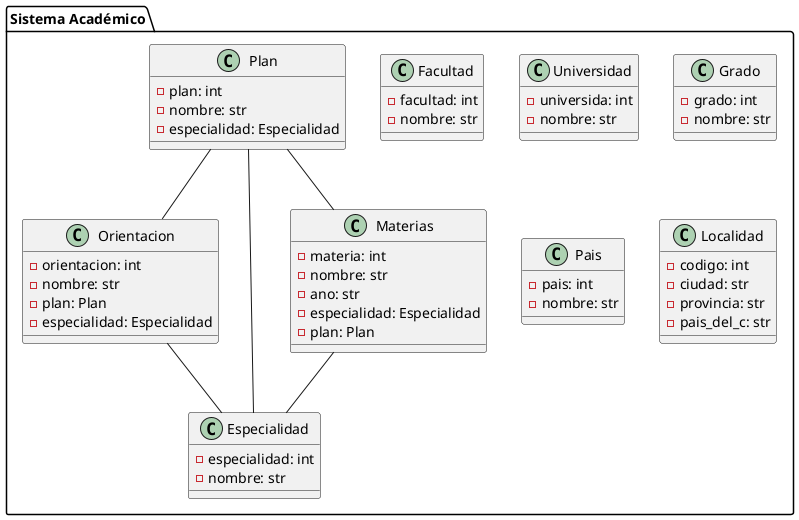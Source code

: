 @startuml Diagrama de Clases de XML
package "Sistema Académico"{
   
    class Facultad {
        -facultad: int
        -nombre: str
    }

    class Universidad {
        -universida: int
        -nombre: str
    }

    class Grado {
        -grado: int
        -nombre: str
    }

    class Pais {
        -pais: int
        -nombre: str
    }

    class Localidad {
        -codigo: int
        -ciudad: str
        -provincia: str
        -pais_del_c: str
    }

    class Orientacion {
        -orientacion: int
        -nombre: str
        -plan: Plan
        -especialidad: Especialidad
    }

    class Plan {
        -plan: int
        -nombre: str
        -especialidad: Especialidad
    }

    class Especialidad {
        -especialidad: int
        -nombre: str
    }

    class Materias {
        -materia: int
        -nombre: str
        -ano: str
        -especialidad: Especialidad
        -plan: Plan
    }

    Plan -- Orientacion
    Plan -- Especialidad
    Plan -- Materias
    Materias -- Especialidad
    Orientacion -- Especialidad
}
@enduml